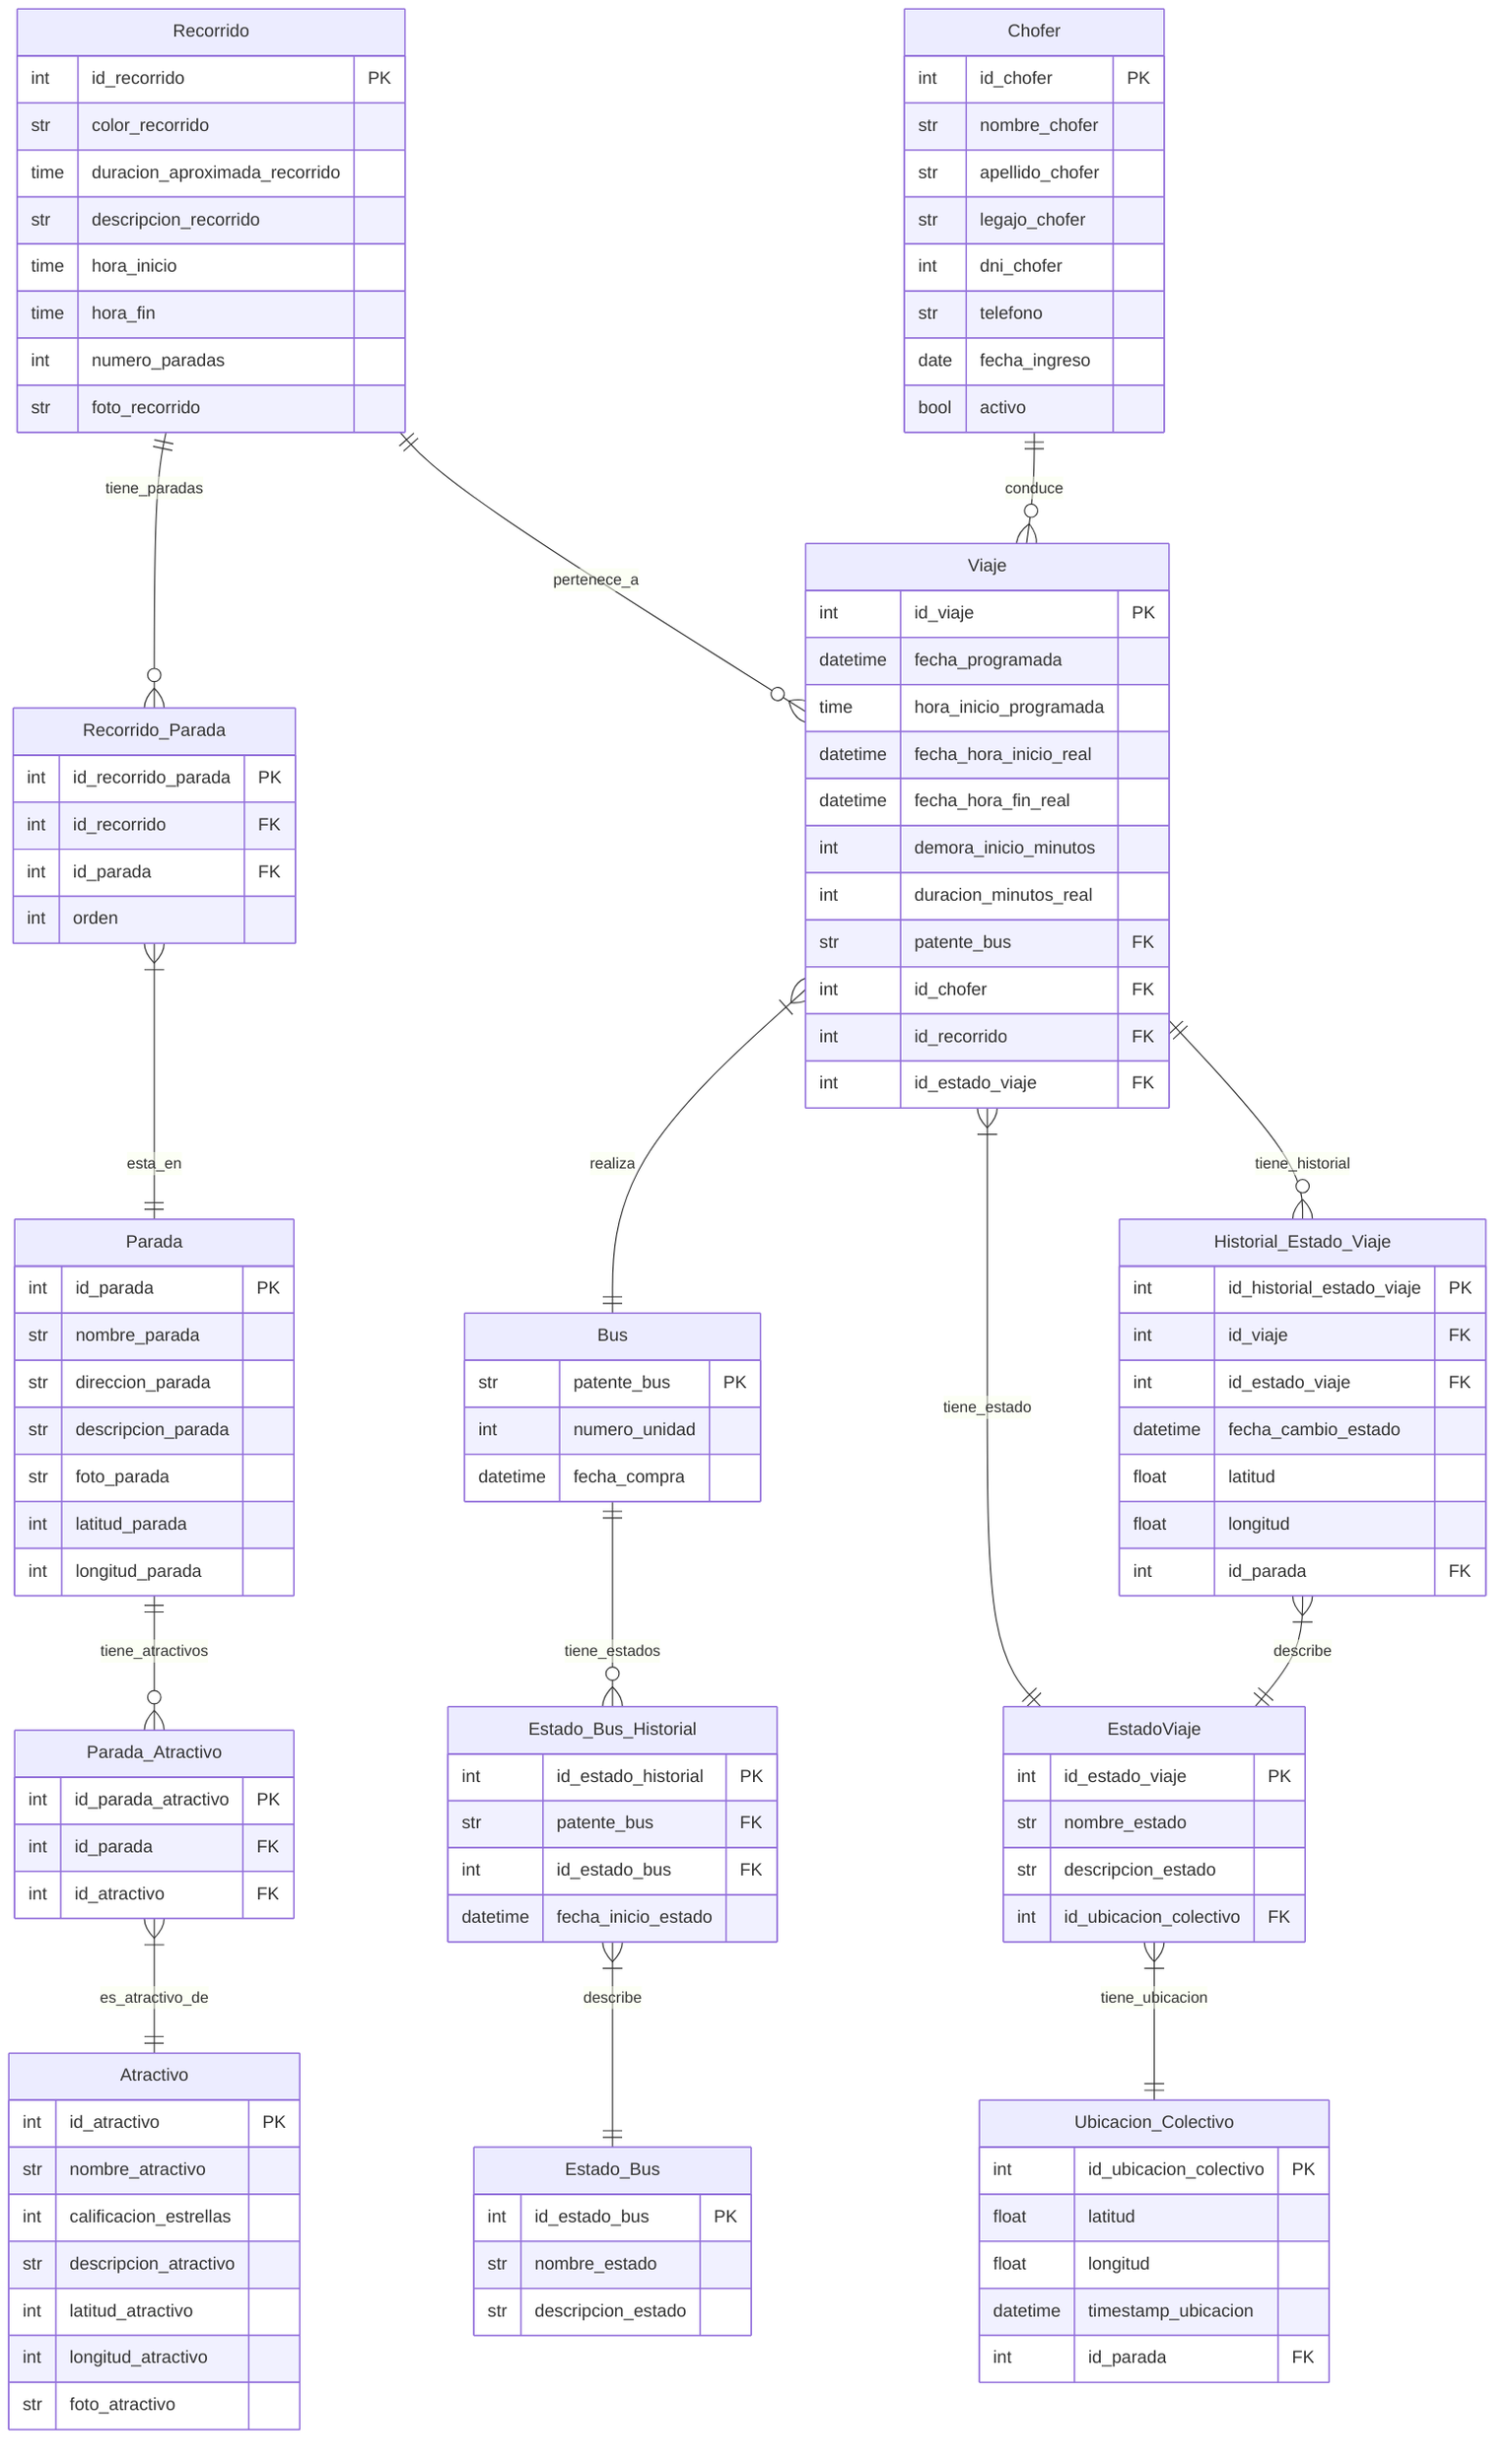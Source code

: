 erDiagram
    Recorrido ||--o{ Recorrido_Parada : tiene_paradas
    Recorrido_Parada }|--|| Parada : esta_en
    Parada ||--o{ Parada_Atractivo : tiene_atractivos
    Parada_Atractivo }|--|| Atractivo : es_atractivo_de

    Bus ||--o{ Estado_Bus_Historial : tiene_estados
    Estado_Bus_Historial }|--|| Estado_Bus : describe
    Chofer ||--o{ Viaje : conduce
    Viaje }|--|| Bus : realiza
    Recorrido ||--o{ Viaje : pertenece_a

    Viaje }|--|| EstadoViaje : tiene_estado 
    EstadoViaje }|--|| Ubicacion_Colectivo : tiene_ubicacion
    Viaje ||--o{ Historial_Estado_Viaje : tiene_historial
    Historial_Estado_Viaje }|--|| EstadoViaje : describe

    Recorrido {
        int id_recorrido PK
        str color_recorrido
        time duracion_aproximada_recorrido
        str descripcion_recorrido
        time hora_inicio
        time hora_fin 
        int numero_paradas
        str foto_recorrido
    }

    Recorrido_Parada {
        int id_recorrido_parada PK
        int id_recorrido FK
        int id_parada FK
        int orden
    }

    Parada {
        int id_parada PK
        str nombre_parada
        str direccion_parada
        str descripcion_parada
        str foto_parada
        int latitud_parada
        int longitud_parada
    }

    Parada_Atractivo {
        int id_parada_atractivo PK
        int id_parada FK
        int id_atractivo FK
    }

    Atractivo {
        int id_atractivo PK
        str nombre_atractivo
        int calificacion_estrellas
        str descripcion_atractivo
        int latitud_atractivo
        int longitud_atractivo
        str foto_atractivo
    }

    Bus {
        str patente_bus PK
        int numero_unidad
        datetime fecha_compra
    
    }

    Estado_Bus {
        int id_estado_bus PK
        str nombre_estado
        str descripcion_estado
    }

    Estado_Bus_Historial {
        int id_estado_historial PK
        str patente_bus FK
        int id_estado_bus FK
        datetime fecha_inicio_estado
    }

    Chofer {
        int id_chofer PK
        str nombre_chofer
        str apellido_chofer
        str legajo_chofer
        int dni_chofer
        str telefono
        date fecha_ingreso
        bool activo
    }

    Viaje {
        int id_viaje PK
        datetime fecha_programada
        time hora_inicio_programada
        datetime fecha_hora_inicio_real
        datetime fecha_hora_fin_real
        int demora_inicio_minutos
        int duracion_minutos_real
        str patente_bus FK
        int id_chofer FK
        int id_recorrido FK
        int id_estado_viaje FK
    }
    EstadoViaje {
        int id_estado_viaje PK
        str nombre_estado
        str descripcion_estado
        int id_ubicacion_colectivo FK
    }

    Ubicacion_Colectivo {
        int id_ubicacion_colectivo PK
        float latitud
        float longitud
        datetime timestamp_ubicacion
        int id_parada FK 
    }

    Historial_Estado_Viaje {
        int id_historial_estado_viaje PK
        int id_viaje FK
        int id_estado_viaje FK
        datetime fecha_cambio_estado
        float latitud
        float longitud
        int id_parada FK 
    }
